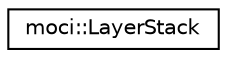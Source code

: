 digraph "Graphical Class Hierarchy"
{
  edge [fontname="Helvetica",fontsize="10",labelfontname="Helvetica",labelfontsize="10"];
  node [fontname="Helvetica",fontsize="10",shape=record];
  rankdir="LR";
  Node0 [label="moci::LayerStack",height=0.2,width=0.4,color="black", fillcolor="white", style="filled",URL="$classmoci_1_1LayerStack.html"];
}
